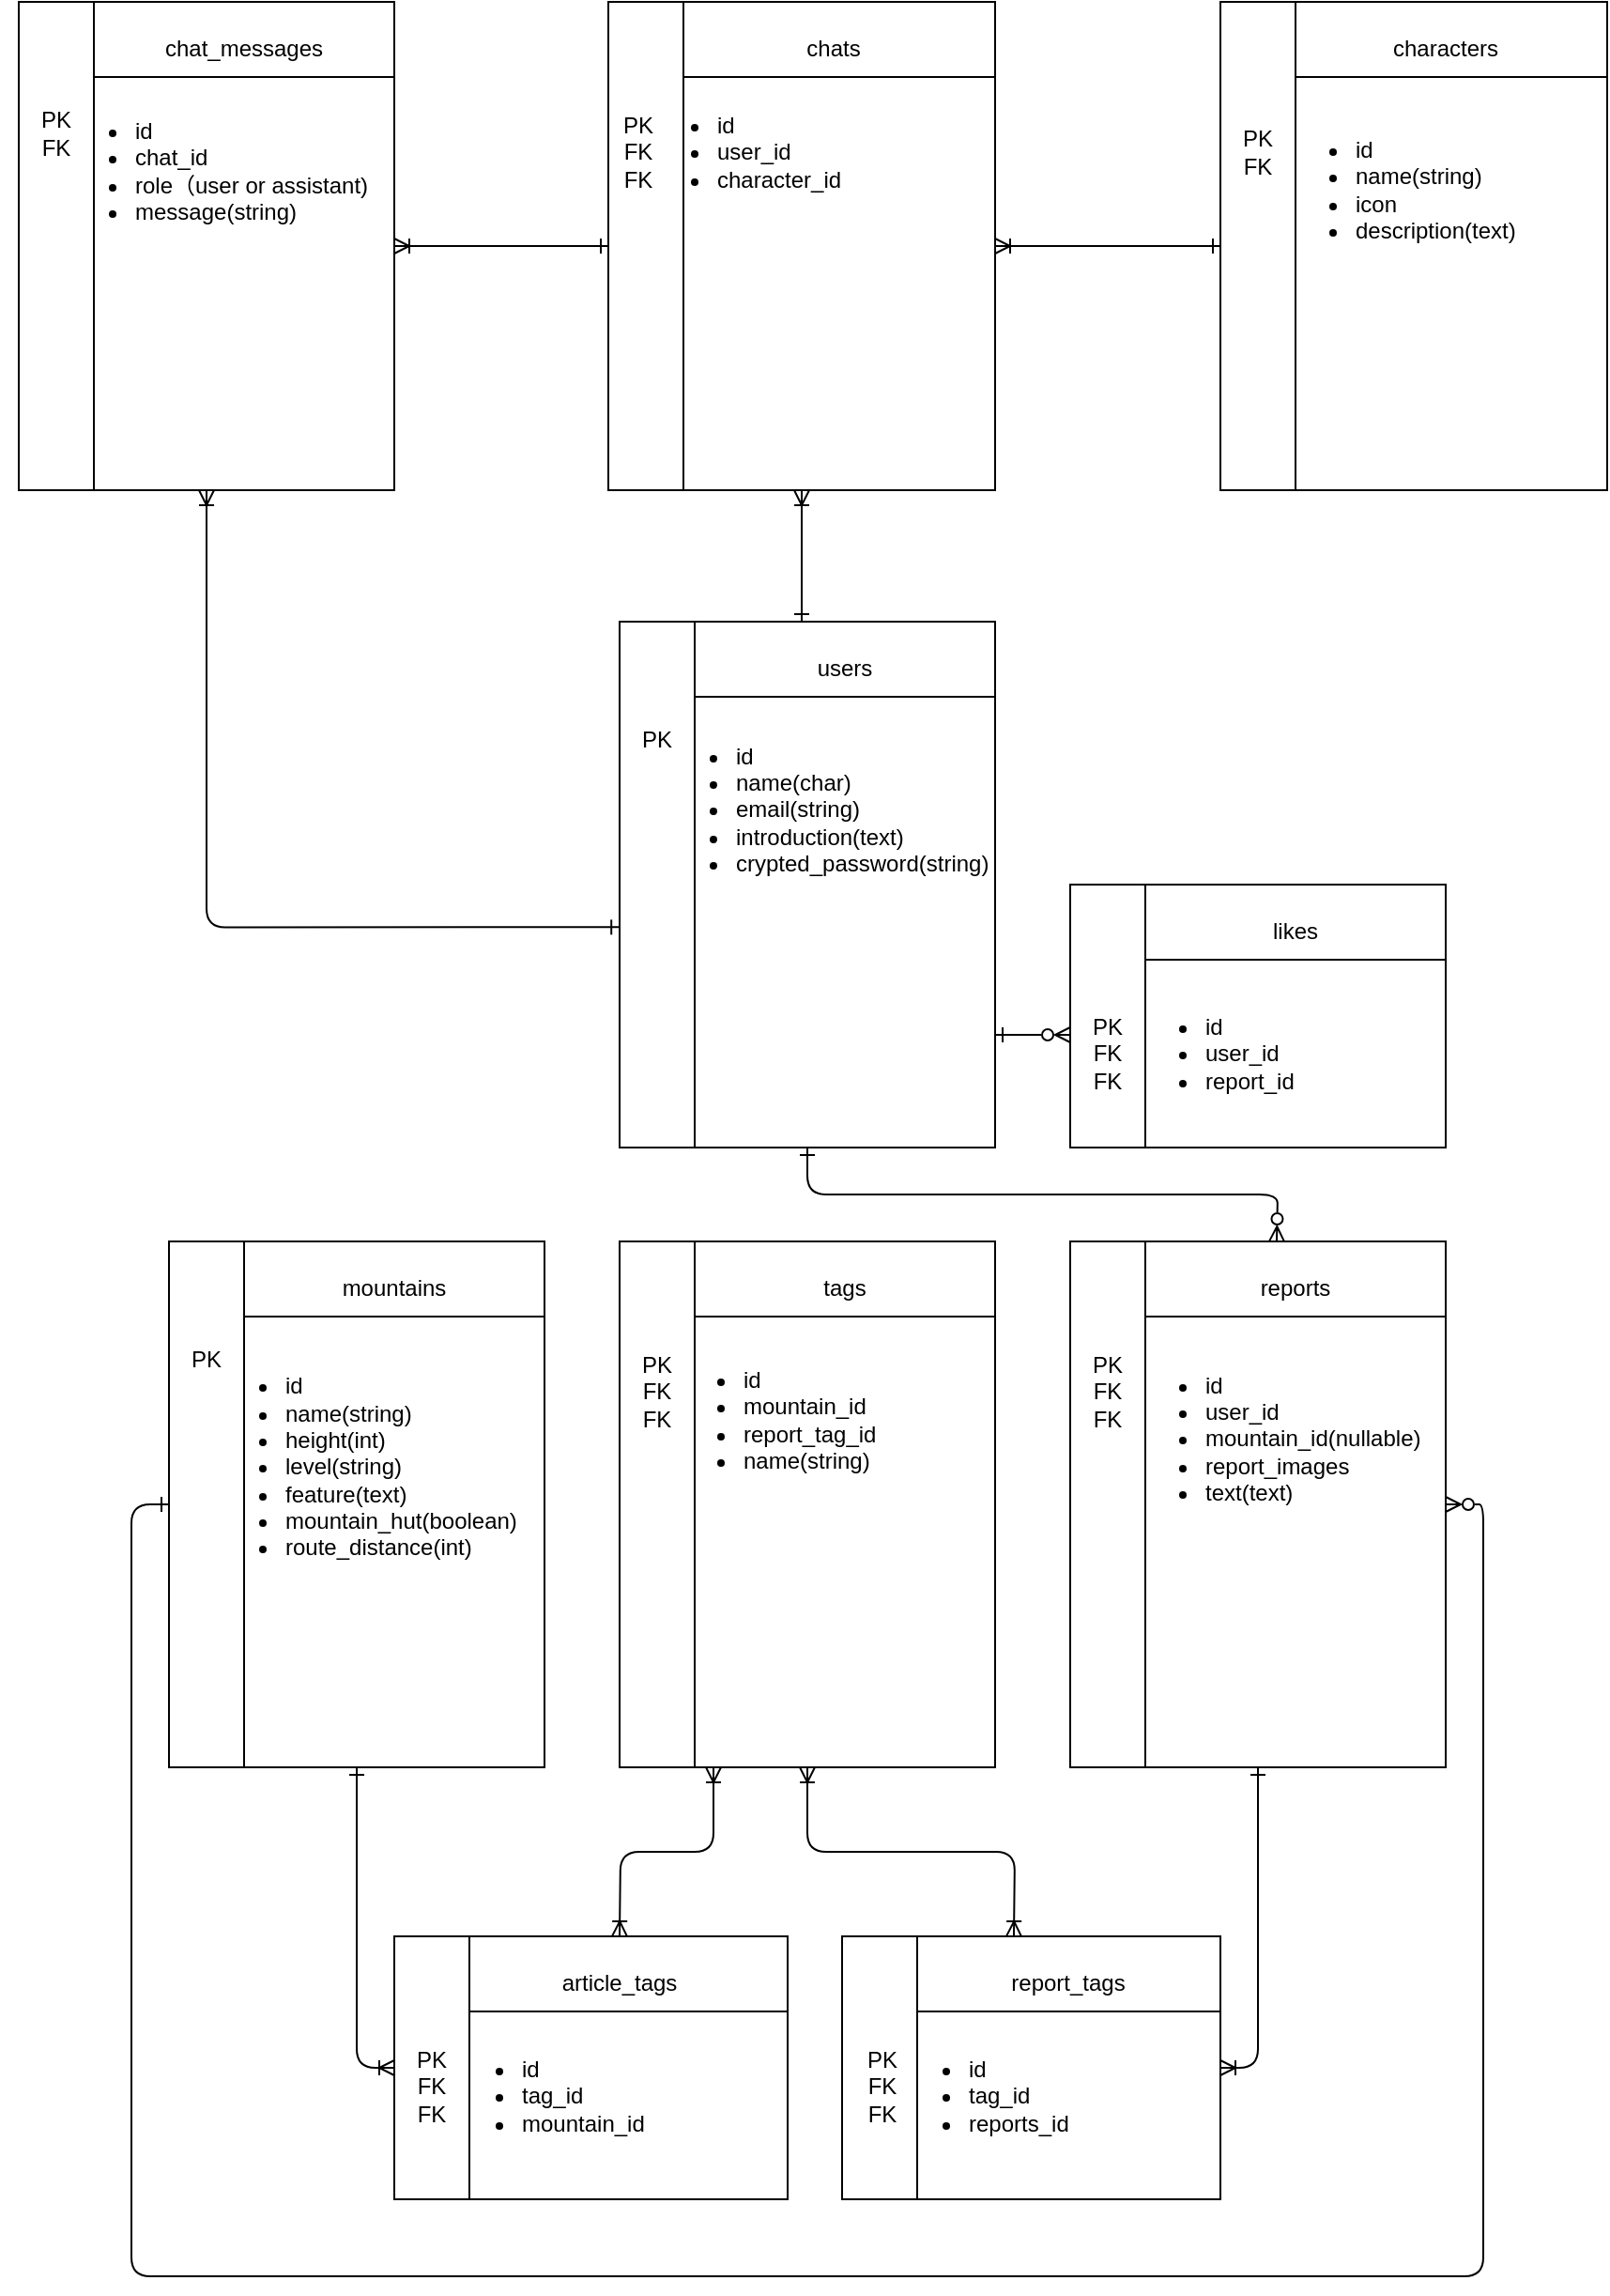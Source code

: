 <mxfile>
    <diagram id="EVVkN0_44Sfaom-NggDS" name="ページ1">
        <mxGraphModel dx="2745" dy="1800" grid="0" gridSize="10" guides="1" tooltips="1" connect="1" arrows="1" fold="1" page="0" pageScale="1" pageWidth="827" pageHeight="1169" math="0" shadow="0">
            <root>
                <mxCell id="0"/>
                <mxCell id="1" parent="0"/>
                <mxCell id="35" value="" style="shape=table;childLayout=tableLayout;startSize=0;fillColor=none;collapsible=0;recursiveResize=0;expand=0;" vertex="1" parent="1">
                    <mxGeometry x="320" y="80" width="200" height="280.0" as="geometry"/>
                </mxCell>
                <mxCell id="36" value="" style="shape=tableRow;horizontal=0;swimlaneHead=0;swimlaneBody=0;top=0;left=0;strokeColor=inherit;bottom=0;right=0;dropTarget=0;fontStyle=0;fillColor=none;points=[[0,0.5],[1,0.5]];portConstraint=eastwest;startSize=40;collapsible=0;recursiveResize=0;expand=0;" vertex="1" parent="35">
                    <mxGeometry width="200" height="280" as="geometry"/>
                </mxCell>
                <mxCell id="37" value="" style="swimlane;swimlaneHead=0;swimlaneBody=0;fontStyle=0;strokeColor=inherit;connectable=0;fillColor=none;startSize=40;collapsible=0;recursiveResize=0;expand=0;" vertex="1" parent="36">
                    <mxGeometry x="40" width="160" height="280" as="geometry">
                        <mxRectangle width="160" height="280" as="alternateBounds"/>
                    </mxGeometry>
                </mxCell>
                <mxCell id="40" value="users" style="text;strokeColor=none;align=center;fillColor=none;html=1;verticalAlign=middle;whiteSpace=wrap;rounded=0;" vertex="1" parent="37">
                    <mxGeometry x="50" y="10" width="60" height="30" as="geometry"/>
                </mxCell>
                <mxCell id="41" value="&lt;ul&gt;&lt;li&gt;id&lt;/li&gt;&lt;li&gt;name(char)&lt;/li&gt;&lt;li&gt;email(string)&lt;/li&gt;&lt;li&gt;introduction(text)&lt;/li&gt;&lt;li&gt;crypted_password(string)&lt;/li&gt;&lt;/ul&gt;" style="text;strokeColor=none;align=left;fillColor=none;html=1;verticalAlign=middle;whiteSpace=wrap;rounded=0;" vertex="1" parent="37">
                    <mxGeometry x="-20" y="30" width="140" height="140" as="geometry"/>
                </mxCell>
                <mxCell id="146" value="PK&lt;div&gt;&lt;br&gt;&lt;/div&gt;" style="text;strokeColor=none;align=center;fillColor=none;html=1;verticalAlign=middle;whiteSpace=wrap;rounded=0;fontFamily=Helvetica;fontSize=12;fontColor=default;" vertex="1" parent="37">
                    <mxGeometry x="-50" y="20" width="60" height="100" as="geometry"/>
                </mxCell>
                <mxCell id="54" value="" style="shape=table;childLayout=tableLayout;startSize=0;fillColor=none;collapsible=0;recursiveResize=0;expand=0;" vertex="1" parent="1">
                    <mxGeometry x="80" y="410" width="200" height="280" as="geometry"/>
                </mxCell>
                <mxCell id="55" value="" style="shape=tableRow;horizontal=0;swimlaneHead=0;swimlaneBody=0;top=0;left=0;strokeColor=inherit;bottom=0;right=0;dropTarget=0;fontStyle=0;fillColor=none;points=[[0,0.5],[1,0.5]];portConstraint=eastwest;startSize=40;collapsible=0;recursiveResize=0;expand=0;" vertex="1" parent="54">
                    <mxGeometry width="200" height="280" as="geometry"/>
                </mxCell>
                <mxCell id="56" value="" style="swimlane;swimlaneHead=0;swimlaneBody=0;fontStyle=0;strokeColor=inherit;connectable=0;fillColor=none;startSize=40;collapsible=0;recursiveResize=0;expand=0;" vertex="1" parent="55">
                    <mxGeometry x="40" width="160" height="280" as="geometry">
                        <mxRectangle width="160" height="280" as="alternateBounds"/>
                    </mxGeometry>
                </mxCell>
                <mxCell id="57" value="mountains" style="text;strokeColor=none;align=center;fillColor=none;html=1;verticalAlign=middle;whiteSpace=wrap;rounded=0;" vertex="1" parent="56">
                    <mxGeometry x="50" y="10" width="60" height="30" as="geometry"/>
                </mxCell>
                <mxCell id="58" value="&lt;ul&gt;&lt;li&gt;id&lt;/li&gt;&lt;li&gt;name(string)&lt;/li&gt;&lt;li&gt;height(int)&lt;/li&gt;&lt;li&gt;level(string)&lt;/li&gt;&lt;li&gt;feature(text)&lt;/li&gt;&lt;li&gt;mountain_hut(boolean)&lt;/li&gt;&lt;li&gt;route_distance(int)&lt;/li&gt;&lt;/ul&gt;" style="text;strokeColor=none;align=left;fillColor=none;html=1;verticalAlign=middle;whiteSpace=wrap;rounded=0;" vertex="1" parent="56">
                    <mxGeometry x="-20" y="30" width="180" height="180" as="geometry"/>
                </mxCell>
                <mxCell id="42" value="" style="shape=table;childLayout=tableLayout;startSize=0;fillColor=none;collapsible=0;recursiveResize=0;expand=0;" vertex="1" parent="1">
                    <mxGeometry x="320" y="410" width="200" height="280" as="geometry"/>
                </mxCell>
                <mxCell id="43" value="" style="shape=tableRow;horizontal=0;swimlaneHead=0;swimlaneBody=0;top=0;left=0;strokeColor=inherit;bottom=0;right=0;dropTarget=0;fontStyle=0;fillColor=none;points=[[0,0.5],[1,0.5]];portConstraint=eastwest;startSize=40;collapsible=0;recursiveResize=0;expand=0;" vertex="1" parent="42">
                    <mxGeometry width="200" height="280" as="geometry"/>
                </mxCell>
                <mxCell id="44" value="" style="swimlane;swimlaneHead=0;swimlaneBody=0;fontStyle=0;strokeColor=inherit;connectable=0;fillColor=none;startSize=40;collapsible=0;recursiveResize=0;expand=0;" vertex="1" parent="43">
                    <mxGeometry x="40" width="160" height="280" as="geometry">
                        <mxRectangle width="160" height="280" as="alternateBounds"/>
                    </mxGeometry>
                </mxCell>
                <mxCell id="45" value="tags" style="text;strokeColor=none;align=center;fillColor=none;html=1;verticalAlign=middle;whiteSpace=wrap;rounded=0;" vertex="1" parent="44">
                    <mxGeometry x="50" y="10" width="60" height="30" as="geometry"/>
                </mxCell>
                <mxCell id="46" value="&lt;ul&gt;&lt;li&gt;id&lt;/li&gt;&lt;li&gt;mountain_id&lt;/li&gt;&lt;li&gt;report_tag_id&lt;/li&gt;&lt;li&gt;name(string)&lt;/li&gt;&lt;/ul&gt;" style="text;strokeColor=none;align=left;fillColor=none;html=1;verticalAlign=middle;whiteSpace=wrap;rounded=0;" vertex="1" parent="44">
                    <mxGeometry x="-16.5" y="50" width="140" height="90" as="geometry"/>
                </mxCell>
                <mxCell id="141" value="PK&lt;div&gt;FK&lt;/div&gt;&lt;div&gt;FK&lt;/div&gt;" style="text;strokeColor=none;align=center;fillColor=none;html=1;verticalAlign=middle;whiteSpace=wrap;rounded=0;fontFamily=Helvetica;fontSize=12;fontColor=default;" vertex="1" parent="44">
                    <mxGeometry x="-50" y="30" width="60" height="100" as="geometry"/>
                </mxCell>
                <mxCell id="60" value="" style="shape=table;childLayout=tableLayout;startSize=0;fillColor=none;collapsible=0;recursiveResize=0;expand=0;" vertex="1" parent="1">
                    <mxGeometry x="560" y="410" width="200" height="280" as="geometry"/>
                </mxCell>
                <mxCell id="61" value="" style="shape=tableRow;horizontal=0;swimlaneHead=0;swimlaneBody=0;top=0;left=0;strokeColor=inherit;bottom=0;right=0;dropTarget=0;fontStyle=0;fillColor=none;points=[[0,0.5],[1,0.5]];portConstraint=eastwest;startSize=40;collapsible=0;recursiveResize=0;expand=0;" vertex="1" parent="60">
                    <mxGeometry width="200" height="280" as="geometry"/>
                </mxCell>
                <mxCell id="62" value="" style="swimlane;swimlaneHead=0;swimlaneBody=0;fontStyle=0;strokeColor=inherit;connectable=0;fillColor=none;startSize=40;collapsible=0;recursiveResize=0;expand=0;" vertex="1" parent="61">
                    <mxGeometry x="40" width="160" height="280" as="geometry">
                        <mxRectangle width="160" height="280" as="alternateBounds"/>
                    </mxGeometry>
                </mxCell>
                <mxCell id="63" value="reports" style="text;strokeColor=none;align=center;fillColor=none;html=1;verticalAlign=middle;whiteSpace=wrap;rounded=0;" vertex="1" parent="62">
                    <mxGeometry x="50" y="10" width="60" height="30" as="geometry"/>
                </mxCell>
                <mxCell id="64" value="&lt;ul&gt;&lt;li&gt;id&lt;/li&gt;&lt;li&gt;user_id&lt;/li&gt;&lt;li&gt;mountain_id(nullable)&lt;/li&gt;&lt;li&gt;report_images&lt;/li&gt;&lt;li&gt;text(text)&lt;/li&gt;&lt;/ul&gt;" style="text;strokeColor=none;align=left;fillColor=none;html=1;verticalAlign=middle;whiteSpace=wrap;rounded=0;" vertex="1" parent="62">
                    <mxGeometry x="-10" y="30" width="160" height="150" as="geometry"/>
                </mxCell>
                <mxCell id="144" value="PK&lt;div&gt;FK&lt;/div&gt;&lt;div&gt;FK&lt;/div&gt;" style="text;strokeColor=none;align=center;fillColor=none;html=1;verticalAlign=middle;whiteSpace=wrap;rounded=0;fontFamily=Helvetica;fontSize=12;fontColor=default;" vertex="1" parent="62">
                    <mxGeometry x="-50" y="30" width="60" height="100" as="geometry"/>
                </mxCell>
                <mxCell id="97" value="" style="edgeStyle=orthogonalEdgeStyle;html=1;startArrow=ERoneToMany;startFill=0;endArrow=ERone;endFill=0;" edge="1" parent="1" source="76">
                    <mxGeometry relative="1" as="geometry">
                        <mxPoint x="417" y="80" as="targetPoint"/>
                    </mxGeometry>
                </mxCell>
                <mxCell id="76" value="" style="shape=table;childLayout=tableLayout;startSize=0;fillColor=none;collapsible=0;recursiveResize=0;expand=0;" vertex="1" parent="1">
                    <mxGeometry x="314" y="-250" width="206" height="260" as="geometry"/>
                </mxCell>
                <mxCell id="77" value="" style="shape=tableRow;horizontal=0;swimlaneHead=0;swimlaneBody=0;top=0;left=0;strokeColor=inherit;bottom=0;right=0;dropTarget=0;fontStyle=0;fillColor=none;points=[[0,0.5],[1,0.5]];portConstraint=eastwest;startSize=40;collapsible=0;recursiveResize=0;expand=0;" vertex="1" parent="76">
                    <mxGeometry width="206" height="260" as="geometry"/>
                </mxCell>
                <mxCell id="78" value="" style="swimlane;swimlaneHead=0;swimlaneBody=0;fontStyle=0;strokeColor=inherit;connectable=0;fillColor=none;startSize=40;collapsible=0;recursiveResize=0;expand=0;" vertex="1" parent="77">
                    <mxGeometry x="40" width="166" height="260" as="geometry">
                        <mxRectangle width="166" height="260" as="alternateBounds"/>
                    </mxGeometry>
                </mxCell>
                <mxCell id="79" value="chats" style="text;strokeColor=none;align=center;fillColor=none;html=1;verticalAlign=middle;whiteSpace=wrap;rounded=0;" vertex="1" parent="78">
                    <mxGeometry x="50" y="10" width="60" height="30" as="geometry"/>
                </mxCell>
                <mxCell id="80" value="&lt;ul&gt;&lt;li&gt;id&lt;/li&gt;&lt;li&gt;user_id&lt;/li&gt;&lt;li&gt;character_id&lt;/li&gt;&lt;/ul&gt;" style="text;strokeColor=none;align=left;fillColor=none;html=1;verticalAlign=middle;whiteSpace=wrap;rounded=0;" vertex="1" parent="78">
                    <mxGeometry x="-24" y="30" width="140" height="100" as="geometry"/>
                </mxCell>
                <mxCell id="81" value="" style="shape=table;childLayout=tableLayout;startSize=0;fillColor=none;collapsible=0;recursiveResize=0;expand=0;" vertex="1" parent="1">
                    <mxGeometry x="438.5" y="780" width="201.5" height="140" as="geometry"/>
                </mxCell>
                <mxCell id="82" value="" style="shape=tableRow;horizontal=0;swimlaneHead=0;swimlaneBody=0;top=0;left=0;strokeColor=inherit;bottom=0;right=0;dropTarget=0;fontStyle=0;fillColor=none;points=[[0,0.5],[1,0.5]];portConstraint=eastwest;startSize=40;collapsible=0;recursiveResize=0;expand=0;" vertex="1" parent="81">
                    <mxGeometry width="201.5" height="140" as="geometry"/>
                </mxCell>
                <mxCell id="83" value="" style="swimlane;swimlaneHead=0;swimlaneBody=0;fontStyle=0;strokeColor=inherit;connectable=0;fillColor=none;startSize=40;collapsible=0;recursiveResize=0;expand=0;" vertex="1" parent="82">
                    <mxGeometry x="40" width="162" height="140" as="geometry">
                        <mxRectangle width="162" height="140" as="alternateBounds"/>
                    </mxGeometry>
                </mxCell>
                <mxCell id="86" value="" style="edgeStyle=none;html=1;" edge="1" parent="83" source="84" target="85">
                    <mxGeometry relative="1" as="geometry"/>
                </mxCell>
                <mxCell id="84" value="report_tags" style="text;strokeColor=none;align=center;fillColor=none;html=1;verticalAlign=middle;whiteSpace=wrap;rounded=0;" vertex="1" parent="83">
                    <mxGeometry x="50" y="10" width="60" height="30" as="geometry"/>
                </mxCell>
                <mxCell id="85" value="&lt;ul&gt;&lt;li&gt;id&lt;/li&gt;&lt;li&gt;tag_id&lt;/li&gt;&lt;li&gt;reports_id&lt;/li&gt;&lt;/ul&gt;" style="text;strokeColor=none;align=left;fillColor=none;html=1;verticalAlign=middle;whiteSpace=wrap;rounded=0;" vertex="1" parent="83">
                    <mxGeometry x="-14.5" y="40" width="140" height="90" as="geometry"/>
                </mxCell>
                <mxCell id="143" value="PK&lt;div&gt;FK&lt;/div&gt;&lt;div&gt;FK&lt;/div&gt;" style="text;strokeColor=none;align=center;fillColor=none;html=1;verticalAlign=middle;whiteSpace=wrap;rounded=0;fontFamily=Helvetica;fontSize=12;fontColor=default;" vertex="1" parent="83">
                    <mxGeometry x="-48.5" y="30" width="60" height="100" as="geometry"/>
                </mxCell>
                <mxCell id="87" value="" style="shape=table;childLayout=tableLayout;startSize=0;fillColor=none;collapsible=0;recursiveResize=0;expand=0;" vertex="1" parent="1">
                    <mxGeometry y="-250" width="200" height="260" as="geometry"/>
                </mxCell>
                <mxCell id="88" value="" style="shape=tableRow;horizontal=0;swimlaneHead=0;swimlaneBody=0;top=0;left=0;strokeColor=inherit;bottom=0;right=0;dropTarget=0;fontStyle=0;fillColor=none;points=[[0,0.5],[1,0.5]];portConstraint=eastwest;startSize=40;collapsible=0;recursiveResize=0;expand=0;" vertex="1" parent="87">
                    <mxGeometry width="200" height="260" as="geometry"/>
                </mxCell>
                <mxCell id="89" value="" style="swimlane;swimlaneHead=0;swimlaneBody=0;fontStyle=0;strokeColor=inherit;connectable=0;fillColor=none;startSize=40;collapsible=0;recursiveResize=0;expand=0;" vertex="1" parent="88">
                    <mxGeometry x="40" width="160" height="260" as="geometry">
                        <mxRectangle width="160" height="260" as="alternateBounds"/>
                    </mxGeometry>
                </mxCell>
                <mxCell id="90" value="chat_messages" style="text;strokeColor=none;align=center;fillColor=none;html=1;verticalAlign=middle;whiteSpace=wrap;rounded=0;" vertex="1" parent="89">
                    <mxGeometry x="50" y="10" width="60" height="30" as="geometry"/>
                </mxCell>
                <mxCell id="91" value="&lt;ul&gt;&lt;li&gt;id&lt;/li&gt;&lt;li&gt;chat_id&amp;nbsp; &amp;nbsp;&amp;nbsp;&lt;/li&gt;&lt;li&gt;role（user or assistant)&lt;/li&gt;&lt;li&gt;message(string)&lt;/li&gt;&lt;/ul&gt;" style="text;strokeColor=none;align=left;fillColor=none;html=1;verticalAlign=middle;whiteSpace=wrap;rounded=0;" vertex="1" parent="89">
                    <mxGeometry x="-20" y="30" width="180" height="120" as="geometry"/>
                </mxCell>
                <mxCell id="65" value="" style="shape=table;childLayout=tableLayout;startSize=0;fillColor=none;collapsible=0;recursiveResize=0;expand=0;" vertex="1" parent="1">
                    <mxGeometry x="560" y="220" width="200" height="140" as="geometry"/>
                </mxCell>
                <mxCell id="66" value="" style="shape=tableRow;horizontal=0;swimlaneHead=0;swimlaneBody=0;top=0;left=0;strokeColor=inherit;bottom=0;right=0;dropTarget=0;fontStyle=0;fillColor=none;points=[[0,0.5],[1,0.5]];portConstraint=eastwest;startSize=40;collapsible=0;recursiveResize=0;expand=0;" vertex="1" parent="65">
                    <mxGeometry width="200" height="140" as="geometry"/>
                </mxCell>
                <mxCell id="67" value="" style="swimlane;swimlaneHead=0;swimlaneBody=0;fontStyle=0;strokeColor=inherit;connectable=0;fillColor=none;startSize=40;collapsible=0;recursiveResize=0;expand=0;" vertex="1" parent="66">
                    <mxGeometry x="40" width="160" height="140" as="geometry">
                        <mxRectangle width="160" height="140" as="alternateBounds"/>
                    </mxGeometry>
                </mxCell>
                <mxCell id="68" value="likes" style="text;strokeColor=none;align=center;fillColor=none;html=1;verticalAlign=middle;whiteSpace=wrap;rounded=0;" vertex="1" parent="67">
                    <mxGeometry x="50" y="10" width="60" height="30" as="geometry"/>
                </mxCell>
                <mxCell id="69" value="&lt;ul&gt;&lt;li&gt;id&lt;/li&gt;&lt;li&gt;user_id&lt;/li&gt;&lt;li&gt;report_id&lt;/li&gt;&lt;/ul&gt;" style="text;strokeColor=none;align=left;fillColor=none;html=1;verticalAlign=middle;whiteSpace=wrap;rounded=0;" vertex="1" parent="67">
                    <mxGeometry x="-10" y="50" width="140" height="80" as="geometry"/>
                </mxCell>
                <mxCell id="102" value="" style="edgeStyle=orthogonalEdgeStyle;orthogonalLoop=1;jettySize=auto;html=1;exitX=0.5;exitY=1;exitDx=0;exitDy=0;entryX=-0.002;entryY=0.581;entryDx=0;entryDy=0;entryPerimeter=0;startArrow=ERoneToMany;startFill=0;endArrow=ERone;endFill=0;" edge="1" parent="1" source="87" target="36">
                    <mxGeometry width="80" relative="1" as="geometry">
                        <mxPoint x="370" y="50" as="sourcePoint"/>
                        <mxPoint x="450" y="50" as="targetPoint"/>
                    </mxGeometry>
                </mxCell>
                <mxCell id="103" value="" style="edgeStyle=none;orthogonalLoop=1;jettySize=auto;html=1;endArrow=ERzeroToMany;endFill=0;startArrow=ERone;startFill=0;" edge="1" parent="1">
                    <mxGeometry width="80" relative="1" as="geometry">
                        <mxPoint x="520" y="300" as="sourcePoint"/>
                        <mxPoint x="560" y="300" as="targetPoint"/>
                        <Array as="points"/>
                    </mxGeometry>
                </mxCell>
                <mxCell id="107" value="" style="edgeStyle=orthogonalEdgeStyle;orthogonalLoop=1;jettySize=auto;html=1;exitX=0.5;exitY=1;exitDx=0;exitDy=0;endArrow=ERzeroToMany;endFill=0;startArrow=ERone;startFill=0;" edge="1" parent="1" source="35">
                    <mxGeometry width="80" relative="1" as="geometry">
                        <mxPoint x="370" y="620" as="sourcePoint"/>
                        <mxPoint x="670" y="410" as="targetPoint"/>
                    </mxGeometry>
                </mxCell>
                <mxCell id="108" value="" style="edgeStyle=orthogonalEdgeStyle;orthogonalLoop=1;jettySize=auto;html=1;exitX=0.5;exitY=1;exitDx=0;exitDy=0;startArrow=ERone;startFill=0;endArrow=ERoneToMany;endFill=0;entryX=1;entryY=0.5;entryDx=0;entryDy=0;" edge="1" parent="1" source="60" target="81">
                    <mxGeometry width="80" relative="1" as="geometry">
                        <mxPoint x="420" y="660" as="sourcePoint"/>
                        <mxPoint x="430" y="760" as="targetPoint"/>
                    </mxGeometry>
                </mxCell>
                <mxCell id="109" value="" style="edgeStyle=orthogonalEdgeStyle;orthogonalLoop=1;jettySize=auto;html=1;exitX=0.5;exitY=1;exitDx=0;exitDy=0;endArrow=ERoneToMany;endFill=0;startArrow=ERoneToMany;startFill=0;" edge="1" parent="1" source="42">
                    <mxGeometry width="80" relative="1" as="geometry">
                        <mxPoint x="390" y="660" as="sourcePoint"/>
                        <mxPoint x="530" y="780" as="targetPoint"/>
                    </mxGeometry>
                </mxCell>
                <mxCell id="98" value="" style="edgeStyle=none;html=1;endArrow=ERoneToMany;endFill=0;startArrow=ERone;startFill=0;exitX=0;exitY=0.5;exitDx=0;exitDy=0;" edge="1" parent="1" source="77" target="87">
                    <mxGeometry relative="1" as="geometry"/>
                </mxCell>
                <mxCell id="115" value="" style="shape=table;childLayout=tableLayout;startSize=0;fillColor=none;collapsible=0;recursiveResize=0;expand=0;" vertex="1" parent="1">
                    <mxGeometry x="200" y="780" width="209.5" height="140" as="geometry"/>
                </mxCell>
                <mxCell id="116" value="" style="shape=tableRow;horizontal=0;swimlaneHead=0;swimlaneBody=0;top=0;left=0;strokeColor=inherit;bottom=0;right=0;dropTarget=0;fontStyle=0;fillColor=none;points=[[0,0.5],[1,0.5]];portConstraint=eastwest;startSize=40;collapsible=0;recursiveResize=0;expand=0;" vertex="1" parent="115">
                    <mxGeometry width="209.5" height="140" as="geometry"/>
                </mxCell>
                <mxCell id="117" value="" style="swimlane;swimlaneHead=0;swimlaneBody=0;fontStyle=0;strokeColor=inherit;connectable=0;fillColor=none;startSize=40;collapsible=0;recursiveResize=0;expand=0;" vertex="1" parent="116">
                    <mxGeometry x="40" width="170" height="140" as="geometry">
                        <mxRectangle width="170" height="140" as="alternateBounds"/>
                    </mxGeometry>
                </mxCell>
                <mxCell id="118" value="" style="edgeStyle=none;html=1;" edge="1" parent="117" source="119" target="120">
                    <mxGeometry relative="1" as="geometry"/>
                </mxCell>
                <mxCell id="119" value="article_tags" style="text;strokeColor=none;align=center;fillColor=none;html=1;verticalAlign=middle;whiteSpace=wrap;rounded=0;" vertex="1" parent="117">
                    <mxGeometry x="50" y="10" width="60" height="30" as="geometry"/>
                </mxCell>
                <mxCell id="120" value="&lt;ul&gt;&lt;li&gt;id&lt;/li&gt;&lt;li&gt;tag_id&lt;/li&gt;&lt;li&gt;mountain_id&lt;/li&gt;&lt;/ul&gt;" style="text;strokeColor=none;align=left;fillColor=none;html=1;verticalAlign=middle;whiteSpace=wrap;rounded=0;" vertex="1" parent="117">
                    <mxGeometry x="-14.5" y="40" width="140" height="90" as="geometry"/>
                </mxCell>
                <mxCell id="142" value="PK&lt;div&gt;FK&lt;/div&gt;&lt;div&gt;FK&lt;/div&gt;" style="text;strokeColor=none;align=center;fillColor=none;html=1;verticalAlign=middle;whiteSpace=wrap;rounded=0;fontFamily=Helvetica;fontSize=12;fontColor=default;" vertex="1" parent="117">
                    <mxGeometry x="-50" y="30" width="60" height="100" as="geometry"/>
                </mxCell>
                <mxCell id="121" value="" style="edgeStyle=orthogonalEdgeStyle;orthogonalLoop=1;jettySize=auto;html=1;exitX=0.5;exitY=1;exitDx=0;exitDy=0;startArrow=ERone;startFill=0;endArrow=ERoneToMany;endFill=0;entryX=0;entryY=0.5;entryDx=0;entryDy=0;" edge="1" parent="1" source="54" target="116">
                    <mxGeometry width="80" relative="1" as="geometry">
                        <mxPoint x="180" y="710" as="sourcePoint"/>
                        <mxPoint x="180" y="760" as="targetPoint"/>
                    </mxGeometry>
                </mxCell>
                <mxCell id="122" value="" style="edgeStyle=orthogonalEdgeStyle;orthogonalLoop=1;jettySize=auto;html=1;exitX=0.25;exitY=1;exitDx=0;exitDy=0;endArrow=ERoneToMany;endFill=0;startArrow=ERoneToMany;startFill=0;" edge="1" parent="1" source="42">
                    <mxGeometry width="80" relative="1" as="geometry">
                        <mxPoint x="430" y="700" as="sourcePoint"/>
                        <mxPoint x="320" y="780" as="targetPoint"/>
                    </mxGeometry>
                </mxCell>
                <mxCell id="128" value="" style="shape=table;childLayout=tableLayout;startSize=0;fillColor=none;collapsible=0;recursiveResize=0;expand=0;" vertex="1" parent="1">
                    <mxGeometry x="640" y="-250" width="206" height="260" as="geometry"/>
                </mxCell>
                <mxCell id="129" value="" style="shape=tableRow;horizontal=0;swimlaneHead=0;swimlaneBody=0;top=0;left=0;strokeColor=inherit;bottom=0;right=0;dropTarget=0;fontStyle=0;fillColor=none;points=[[0,0.5],[1,0.5]];portConstraint=eastwest;startSize=40;collapsible=0;recursiveResize=0;expand=0;" vertex="1" parent="128">
                    <mxGeometry width="206" height="260" as="geometry"/>
                </mxCell>
                <mxCell id="130" value="" style="swimlane;swimlaneHead=0;swimlaneBody=0;fontStyle=0;strokeColor=inherit;connectable=0;fillColor=none;startSize=40;collapsible=0;recursiveResize=0;expand=0;" vertex="1" parent="129">
                    <mxGeometry x="40" width="166" height="260" as="geometry">
                        <mxRectangle width="166" height="260" as="alternateBounds"/>
                    </mxGeometry>
                </mxCell>
                <mxCell id="131" value="characters" style="text;strokeColor=none;align=center;fillColor=none;html=1;verticalAlign=middle;whiteSpace=wrap;rounded=0;" vertex="1" parent="130">
                    <mxGeometry x="50" y="10" width="60" height="30" as="geometry"/>
                </mxCell>
                <mxCell id="132" value="&lt;ul&gt;&lt;li&gt;id&lt;/li&gt;&lt;li&gt;name(string)&lt;/li&gt;&lt;li&gt;icon&lt;/li&gt;&lt;li&gt;description(text)&lt;/li&gt;&lt;/ul&gt;" style="text;strokeColor=none;align=left;fillColor=none;html=1;verticalAlign=middle;whiteSpace=wrap;rounded=0;" vertex="1" parent="130">
                    <mxGeometry x="-10" y="50" width="140" height="100" as="geometry"/>
                </mxCell>
                <mxCell id="134" value="" style="edgeStyle=none;html=1;endArrow=ERoneToMany;endFill=0;startArrow=ERone;startFill=0;exitX=0;exitY=0.5;exitDx=0;exitDy=0;entryX=1;entryY=0.5;entryDx=0;entryDy=0;" edge="1" parent="1" source="129" target="76">
                    <mxGeometry relative="1" as="geometry">
                        <mxPoint x="324" y="-110" as="sourcePoint"/>
                        <mxPoint x="290" y="-110" as="targetPoint"/>
                    </mxGeometry>
                </mxCell>
                <mxCell id="135" value="PK&lt;div&gt;FK&lt;/div&gt;" style="text;strokeColor=none;align=center;fillColor=none;html=1;verticalAlign=middle;whiteSpace=wrap;rounded=0;fontFamily=Helvetica;fontSize=12;fontColor=default;" vertex="1" parent="1">
                    <mxGeometry x="-10" y="-210" width="60" height="60" as="geometry"/>
                </mxCell>
                <mxCell id="136" value="PK&lt;div&gt;FK&lt;br&gt;&lt;span style=&quot;color: rgb(0, 0, 0);&quot;&gt;FK&lt;/span&gt;&lt;/div&gt;" style="text;strokeColor=none;align=center;fillColor=none;html=1;verticalAlign=middle;whiteSpace=wrap;rounded=0;fontFamily=Helvetica;fontSize=12;fontColor=default;" vertex="1" parent="1">
                    <mxGeometry x="300" y="-185" width="60" height="30" as="geometry"/>
                </mxCell>
                <mxCell id="139" value="PK&lt;div&gt;FK&lt;/div&gt;" style="text;strokeColor=none;align=center;fillColor=none;html=1;verticalAlign=middle;whiteSpace=wrap;rounded=0;fontFamily=Helvetica;fontSize=12;fontColor=default;" vertex="1" parent="1">
                    <mxGeometry x="630" y="-200" width="60" height="60" as="geometry"/>
                </mxCell>
                <mxCell id="140" value="PK&lt;div&gt;FK&lt;/div&gt;&lt;div&gt;FK&lt;/div&gt;" style="text;strokeColor=none;align=center;fillColor=none;html=1;verticalAlign=middle;whiteSpace=wrap;rounded=0;fontFamily=Helvetica;fontSize=12;fontColor=default;" vertex="1" parent="1">
                    <mxGeometry x="550" y="280" width="60" height="60" as="geometry"/>
                </mxCell>
                <mxCell id="145" value="PK&lt;div&gt;&lt;br&gt;&lt;/div&gt;" style="text;strokeColor=none;align=center;fillColor=none;html=1;verticalAlign=middle;whiteSpace=wrap;rounded=0;fontFamily=Helvetica;fontSize=12;fontColor=default;" vertex="1" parent="1">
                    <mxGeometry x="70" y="430" width="60" height="100" as="geometry"/>
                </mxCell>
                <mxCell id="149" value="" style="edgeStyle=orthogonalEdgeStyle;orthogonalLoop=1;jettySize=auto;html=1;entryX=1;entryY=0.5;entryDx=0;entryDy=0;exitX=0;exitY=0.5;exitDx=0;exitDy=0;startArrow=ERone;startFill=0;endArrow=ERzeroToMany;endFill=0;" edge="1" parent="1" source="55" target="60">
                    <mxGeometry width="80" relative="1" as="geometry">
                        <mxPoint x="390" y="530" as="sourcePoint"/>
                        <mxPoint x="470" y="530" as="targetPoint"/>
                        <Array as="points">
                            <mxPoint x="60" y="550"/>
                            <mxPoint x="60" y="961"/>
                            <mxPoint x="780" y="961"/>
                            <mxPoint x="780" y="550"/>
                        </Array>
                    </mxGeometry>
                </mxCell>
            </root>
        </mxGraphModel>
    </diagram>
</mxfile>